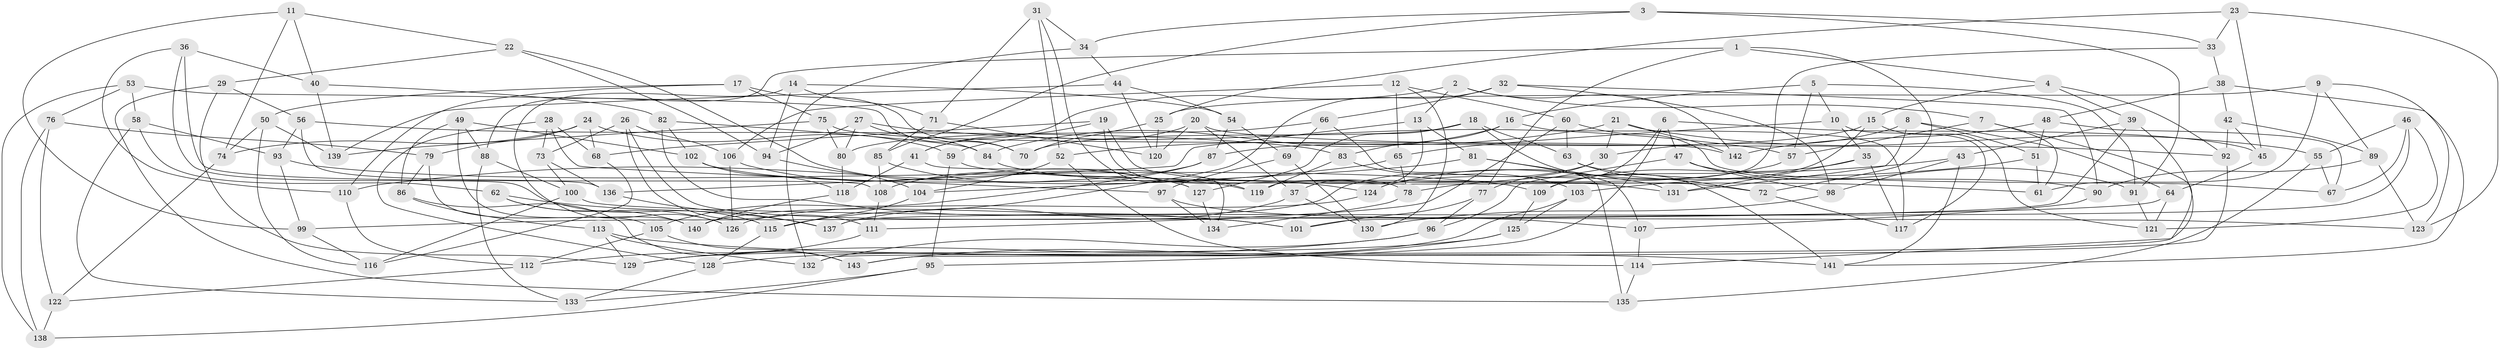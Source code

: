 // Generated by graph-tools (version 1.1) at 2025/26/03/09/25 03:26:55]
// undirected, 143 vertices, 286 edges
graph export_dot {
graph [start="1"]
  node [color=gray90,style=filled];
  1;
  2;
  3;
  4;
  5;
  6;
  7;
  8;
  9;
  10;
  11;
  12;
  13;
  14;
  15;
  16;
  17;
  18;
  19;
  20;
  21;
  22;
  23;
  24;
  25;
  26;
  27;
  28;
  29;
  30;
  31;
  32;
  33;
  34;
  35;
  36;
  37;
  38;
  39;
  40;
  41;
  42;
  43;
  44;
  45;
  46;
  47;
  48;
  49;
  50;
  51;
  52;
  53;
  54;
  55;
  56;
  57;
  58;
  59;
  60;
  61;
  62;
  63;
  64;
  65;
  66;
  67;
  68;
  69;
  70;
  71;
  72;
  73;
  74;
  75;
  76;
  77;
  78;
  79;
  80;
  81;
  82;
  83;
  84;
  85;
  86;
  87;
  88;
  89;
  90;
  91;
  92;
  93;
  94;
  95;
  96;
  97;
  98;
  99;
  100;
  101;
  102;
  103;
  104;
  105;
  106;
  107;
  108;
  109;
  110;
  111;
  112;
  113;
  114;
  115;
  116;
  117;
  118;
  119;
  120;
  121;
  122;
  123;
  124;
  125;
  126;
  127;
  128;
  129;
  130;
  131;
  132;
  133;
  134;
  135;
  136;
  137;
  138;
  139;
  140;
  141;
  142;
  143;
  1 -- 4;
  1 -- 88;
  1 -- 72;
  1 -- 77;
  2 -- 41;
  2 -- 13;
  2 -- 7;
  2 -- 142;
  3 -- 91;
  3 -- 85;
  3 -- 33;
  3 -- 34;
  4 -- 39;
  4 -- 15;
  4 -- 92;
  5 -- 91;
  5 -- 57;
  5 -- 10;
  5 -- 16;
  6 -- 95;
  6 -- 47;
  6 -- 109;
  6 -- 45;
  7 -- 57;
  7 -- 61;
  7 -- 114;
  8 -- 131;
  8 -- 64;
  8 -- 51;
  8 -- 30;
  9 -- 25;
  9 -- 123;
  9 -- 61;
  9 -- 89;
  10 -- 35;
  10 -- 117;
  10 -- 65;
  11 -- 40;
  11 -- 22;
  11 -- 99;
  11 -- 74;
  12 -- 106;
  12 -- 65;
  12 -- 60;
  12 -- 130;
  13 -- 81;
  13 -- 136;
  13 -- 37;
  14 -- 126;
  14 -- 54;
  14 -- 94;
  14 -- 71;
  15 -- 87;
  15 -- 124;
  15 -- 121;
  16 -- 84;
  16 -- 117;
  16 -- 83;
  17 -- 75;
  17 -- 70;
  17 -- 50;
  17 -- 110;
  18 -- 63;
  18 -- 127;
  18 -- 70;
  18 -- 141;
  19 -- 72;
  19 -- 68;
  19 -- 78;
  19 -- 41;
  20 -- 59;
  20 -- 92;
  20 -- 37;
  20 -- 120;
  21 -- 52;
  21 -- 142;
  21 -- 55;
  21 -- 30;
  22 -- 127;
  22 -- 29;
  22 -- 94;
  23 -- 25;
  23 -- 33;
  23 -- 123;
  23 -- 45;
  24 -- 59;
  24 -- 79;
  24 -- 74;
  24 -- 68;
  25 -- 70;
  25 -- 120;
  26 -- 111;
  26 -- 101;
  26 -- 106;
  26 -- 73;
  27 -- 84;
  27 -- 80;
  27 -- 57;
  27 -- 94;
  28 -- 97;
  28 -- 128;
  28 -- 73;
  28 -- 68;
  29 -- 135;
  29 -- 56;
  29 -- 129;
  30 -- 77;
  30 -- 140;
  31 -- 71;
  31 -- 119;
  31 -- 52;
  31 -- 34;
  32 -- 66;
  32 -- 115;
  32 -- 90;
  32 -- 98;
  33 -- 119;
  33 -- 38;
  34 -- 44;
  34 -- 132;
  35 -- 131;
  35 -- 117;
  35 -- 109;
  36 -- 40;
  36 -- 110;
  36 -- 115;
  36 -- 108;
  37 -- 130;
  37 -- 137;
  38 -- 48;
  38 -- 141;
  38 -- 42;
  39 -- 132;
  39 -- 101;
  39 -- 43;
  40 -- 139;
  40 -- 82;
  41 -- 134;
  41 -- 118;
  42 -- 89;
  42 -- 92;
  42 -- 45;
  43 -- 78;
  43 -- 141;
  43 -- 98;
  44 -- 139;
  44 -- 54;
  44 -- 120;
  45 -- 64;
  46 -- 55;
  46 -- 137;
  46 -- 67;
  46 -- 121;
  47 -- 98;
  47 -- 96;
  47 -- 91;
  48 -- 51;
  48 -- 142;
  48 -- 67;
  49 -- 140;
  49 -- 86;
  49 -- 102;
  49 -- 88;
  50 -- 74;
  50 -- 116;
  50 -- 139;
  51 -- 103;
  51 -- 61;
  52 -- 114;
  52 -- 104;
  53 -- 76;
  53 -- 58;
  53 -- 138;
  53 -- 70;
  54 -- 69;
  54 -- 87;
  55 -- 67;
  55 -- 135;
  56 -- 93;
  56 -- 83;
  56 -- 136;
  57 -- 124;
  58 -- 93;
  58 -- 62;
  58 -- 133;
  59 -- 61;
  59 -- 95;
  60 -- 111;
  60 -- 63;
  60 -- 67;
  62 -- 126;
  62 -- 140;
  62 -- 137;
  63 -- 72;
  63 -- 90;
  64 -- 121;
  64 -- 99;
  65 -- 110;
  65 -- 78;
  66 -- 69;
  66 -- 135;
  66 -- 80;
  68 -- 116;
  69 -- 130;
  69 -- 97;
  71 -- 85;
  71 -- 120;
  72 -- 117;
  73 -- 100;
  73 -- 136;
  74 -- 122;
  75 -- 80;
  75 -- 139;
  75 -- 142;
  76 -- 79;
  76 -- 138;
  76 -- 122;
  77 -- 101;
  77 -- 96;
  78 -- 134;
  79 -- 105;
  79 -- 86;
  80 -- 118;
  81 -- 131;
  81 -- 104;
  81 -- 107;
  82 -- 102;
  82 -- 84;
  82 -- 101;
  83 -- 103;
  83 -- 119;
  84 -- 131;
  85 -- 108;
  85 -- 119;
  86 -- 143;
  86 -- 113;
  87 -- 105;
  87 -- 108;
  88 -- 100;
  88 -- 133;
  89 -- 123;
  89 -- 90;
  90 -- 107;
  91 -- 121;
  92 -- 143;
  93 -- 99;
  93 -- 109;
  94 -- 104;
  95 -- 138;
  95 -- 133;
  96 -- 129;
  96 -- 132;
  97 -- 134;
  97 -- 107;
  98 -- 130;
  99 -- 116;
  100 -- 116;
  100 -- 123;
  102 -- 124;
  102 -- 118;
  103 -- 129;
  103 -- 125;
  104 -- 115;
  105 -- 143;
  105 -- 112;
  106 -- 126;
  106 -- 127;
  107 -- 114;
  108 -- 111;
  109 -- 125;
  110 -- 112;
  111 -- 112;
  112 -- 122;
  113 -- 132;
  113 -- 141;
  113 -- 129;
  114 -- 135;
  115 -- 128;
  118 -- 140;
  122 -- 138;
  124 -- 126;
  125 -- 143;
  125 -- 128;
  127 -- 134;
  128 -- 133;
  136 -- 137;
}
